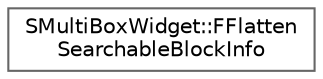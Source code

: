 digraph "Graphical Class Hierarchy"
{
 // INTERACTIVE_SVG=YES
 // LATEX_PDF_SIZE
  bgcolor="transparent";
  edge [fontname=Helvetica,fontsize=10,labelfontname=Helvetica,labelfontsize=10];
  node [fontname=Helvetica,fontsize=10,shape=box,height=0.2,width=0.4];
  rankdir="LR";
  Node0 [id="Node000000",label="SMultiBoxWidget::FFlatten\lSearchableBlockInfo",height=0.2,width=0.4,color="grey40", fillcolor="white", style="filled",URL="$d4/dcc/structSMultiBoxWidget_1_1FFlattenSearchableBlockInfo.html",tooltip="Contains information about sub-menu block widgets that were pulled and flatten in the parent menu to ..."];
}
